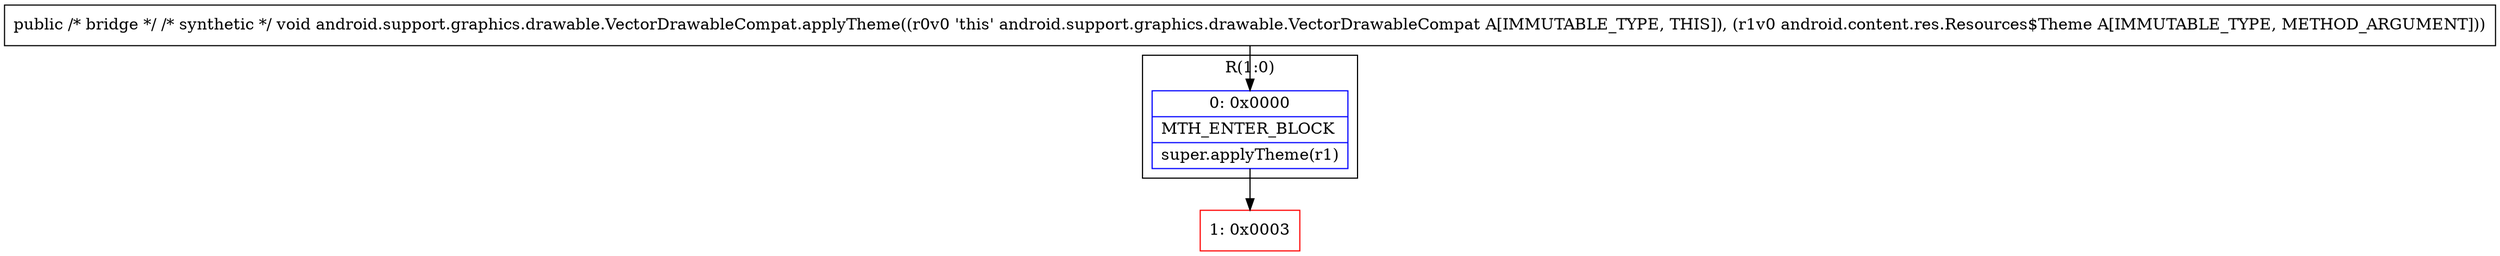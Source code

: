 digraph "CFG forandroid.support.graphics.drawable.VectorDrawableCompat.applyTheme(Landroid\/content\/res\/Resources$Theme;)V" {
subgraph cluster_Region_1542380745 {
label = "R(1:0)";
node [shape=record,color=blue];
Node_0 [shape=record,label="{0\:\ 0x0000|MTH_ENTER_BLOCK\l|super.applyTheme(r1)\l}"];
}
Node_1 [shape=record,color=red,label="{1\:\ 0x0003}"];
MethodNode[shape=record,label="{public \/* bridge *\/ \/* synthetic *\/ void android.support.graphics.drawable.VectorDrawableCompat.applyTheme((r0v0 'this' android.support.graphics.drawable.VectorDrawableCompat A[IMMUTABLE_TYPE, THIS]), (r1v0 android.content.res.Resources$Theme A[IMMUTABLE_TYPE, METHOD_ARGUMENT])) }"];
MethodNode -> Node_0;
Node_0 -> Node_1;
}

